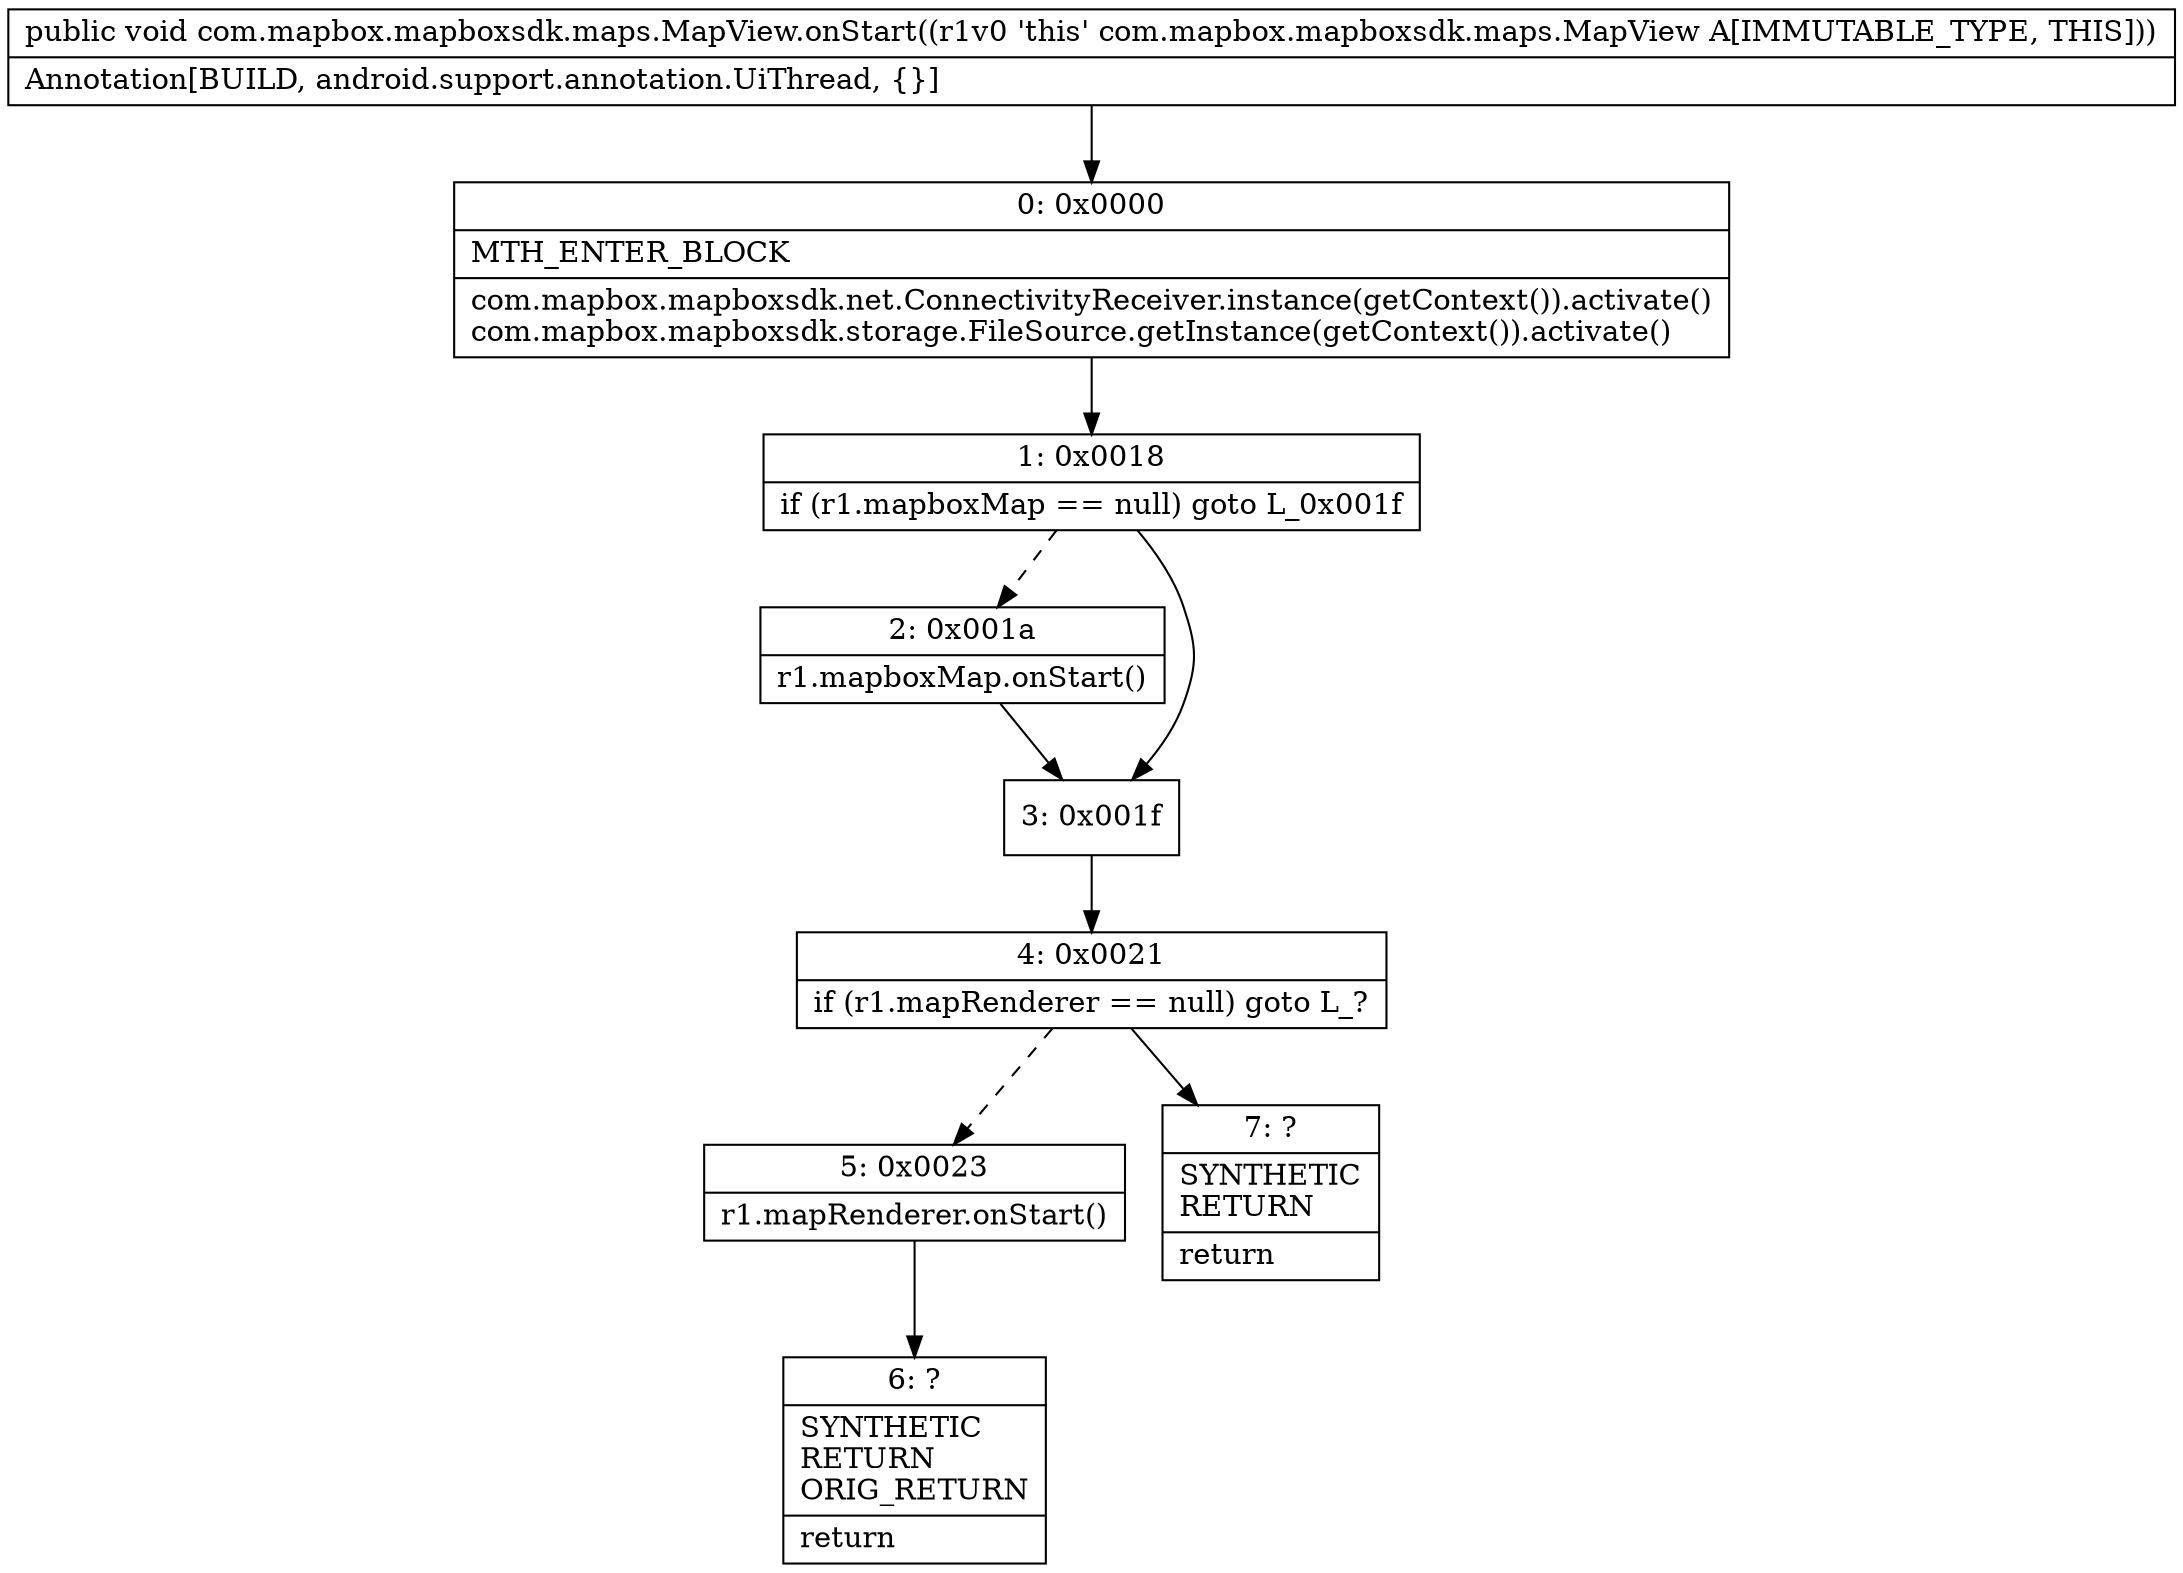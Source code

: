 digraph "CFG forcom.mapbox.mapboxsdk.maps.MapView.onStart()V" {
Node_0 [shape=record,label="{0\:\ 0x0000|MTH_ENTER_BLOCK\l|com.mapbox.mapboxsdk.net.ConnectivityReceiver.instance(getContext()).activate()\lcom.mapbox.mapboxsdk.storage.FileSource.getInstance(getContext()).activate()\l}"];
Node_1 [shape=record,label="{1\:\ 0x0018|if (r1.mapboxMap == null) goto L_0x001f\l}"];
Node_2 [shape=record,label="{2\:\ 0x001a|r1.mapboxMap.onStart()\l}"];
Node_3 [shape=record,label="{3\:\ 0x001f}"];
Node_4 [shape=record,label="{4\:\ 0x0021|if (r1.mapRenderer == null) goto L_?\l}"];
Node_5 [shape=record,label="{5\:\ 0x0023|r1.mapRenderer.onStart()\l}"];
Node_6 [shape=record,label="{6\:\ ?|SYNTHETIC\lRETURN\lORIG_RETURN\l|return\l}"];
Node_7 [shape=record,label="{7\:\ ?|SYNTHETIC\lRETURN\l|return\l}"];
MethodNode[shape=record,label="{public void com.mapbox.mapboxsdk.maps.MapView.onStart((r1v0 'this' com.mapbox.mapboxsdk.maps.MapView A[IMMUTABLE_TYPE, THIS]))  | Annotation[BUILD, android.support.annotation.UiThread, \{\}]\l}"];
MethodNode -> Node_0;
Node_0 -> Node_1;
Node_1 -> Node_2[style=dashed];
Node_1 -> Node_3;
Node_2 -> Node_3;
Node_3 -> Node_4;
Node_4 -> Node_5[style=dashed];
Node_4 -> Node_7;
Node_5 -> Node_6;
}


